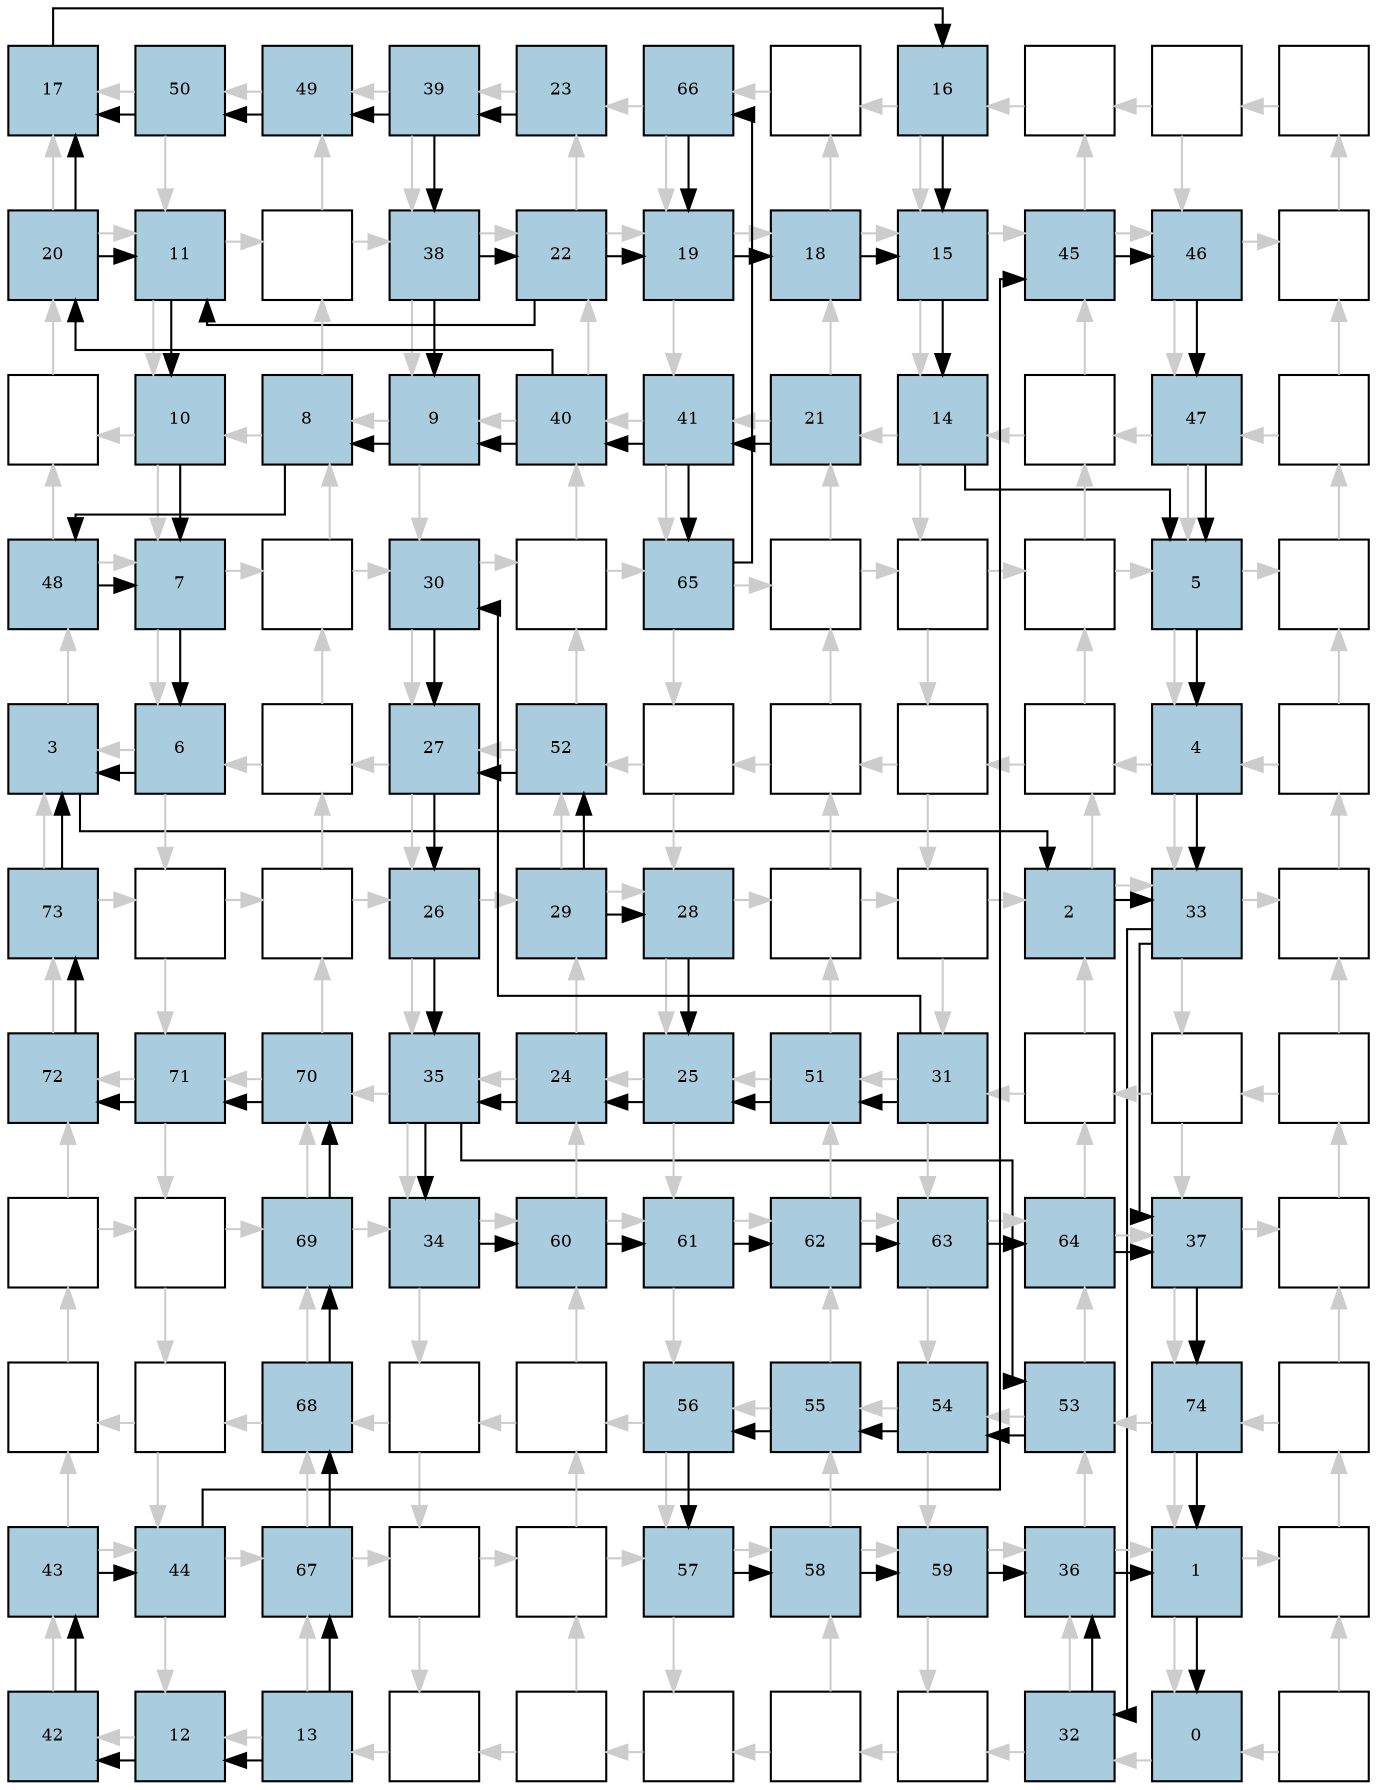 digraph layout{
rankdir=TB; 

splines=ortho; 

node [style=filled shape=square fixedsize=true width=0.6];
0[label="17", fontsize=8, fillcolor="#a9ccde"];
1[label="50", fontsize=8, fillcolor="#a9ccde"];
2[label="49", fontsize=8, fillcolor="#a9ccde"];
3[label="39", fontsize=8, fillcolor="#a9ccde"];
4[label="23", fontsize=8, fillcolor="#a9ccde"];
5[label="66", fontsize=8, fillcolor="#a9ccde"];
6[label="", fontsize=8, fillcolor="#ffffff"];
7[label="16", fontsize=8, fillcolor="#a9ccde"];
8[label="", fontsize=8, fillcolor="#ffffff"];
9[label="", fontsize=8, fillcolor="#ffffff"];
10[label="", fontsize=8, fillcolor="#ffffff"];
11[label="20", fontsize=8, fillcolor="#a9ccde"];
12[label="11", fontsize=8, fillcolor="#a9ccde"];
13[label="", fontsize=8, fillcolor="#ffffff"];
14[label="38", fontsize=8, fillcolor="#a9ccde"];
15[label="22", fontsize=8, fillcolor="#a9ccde"];
16[label="19", fontsize=8, fillcolor="#a9ccde"];
17[label="18", fontsize=8, fillcolor="#a9ccde"];
18[label="15", fontsize=8, fillcolor="#a9ccde"];
19[label="45", fontsize=8, fillcolor="#a9ccde"];
20[label="46", fontsize=8, fillcolor="#a9ccde"];
21[label="", fontsize=8, fillcolor="#ffffff"];
22[label="", fontsize=8, fillcolor="#ffffff"];
23[label="10", fontsize=8, fillcolor="#a9ccde"];
24[label="8", fontsize=8, fillcolor="#a9ccde"];
25[label="9", fontsize=8, fillcolor="#a9ccde"];
26[label="40", fontsize=8, fillcolor="#a9ccde"];
27[label="41", fontsize=8, fillcolor="#a9ccde"];
28[label="21", fontsize=8, fillcolor="#a9ccde"];
29[label="14", fontsize=8, fillcolor="#a9ccde"];
30[label="", fontsize=8, fillcolor="#ffffff"];
31[label="47", fontsize=8, fillcolor="#a9ccde"];
32[label="", fontsize=8, fillcolor="#ffffff"];
33[label="48", fontsize=8, fillcolor="#a9ccde"];
34[label="7", fontsize=8, fillcolor="#a9ccde"];
35[label="", fontsize=8, fillcolor="#ffffff"];
36[label="30", fontsize=8, fillcolor="#a9ccde"];
37[label="", fontsize=8, fillcolor="#ffffff"];
38[label="65", fontsize=8, fillcolor="#a9ccde"];
39[label="", fontsize=8, fillcolor="#ffffff"];
40[label="", fontsize=8, fillcolor="#ffffff"];
41[label="", fontsize=8, fillcolor="#ffffff"];
42[label="5", fontsize=8, fillcolor="#a9ccde"];
43[label="", fontsize=8, fillcolor="#ffffff"];
44[label="3", fontsize=8, fillcolor="#a9ccde"];
45[label="6", fontsize=8, fillcolor="#a9ccde"];
46[label="", fontsize=8, fillcolor="#ffffff"];
47[label="27", fontsize=8, fillcolor="#a9ccde"];
48[label="52", fontsize=8, fillcolor="#a9ccde"];
49[label="", fontsize=8, fillcolor="#ffffff"];
50[label="", fontsize=8, fillcolor="#ffffff"];
51[label="", fontsize=8, fillcolor="#ffffff"];
52[label="", fontsize=8, fillcolor="#ffffff"];
53[label="4", fontsize=8, fillcolor="#a9ccde"];
54[label="", fontsize=8, fillcolor="#ffffff"];
55[label="73", fontsize=8, fillcolor="#a9ccde"];
56[label="", fontsize=8, fillcolor="#ffffff"];
57[label="", fontsize=8, fillcolor="#ffffff"];
58[label="26", fontsize=8, fillcolor="#a9ccde"];
59[label="29", fontsize=8, fillcolor="#a9ccde"];
60[label="28", fontsize=8, fillcolor="#a9ccde"];
61[label="", fontsize=8, fillcolor="#ffffff"];
62[label="", fontsize=8, fillcolor="#ffffff"];
63[label="2", fontsize=8, fillcolor="#a9ccde"];
64[label="33", fontsize=8, fillcolor="#a9ccde"];
65[label="", fontsize=8, fillcolor="#ffffff"];
66[label="72", fontsize=8, fillcolor="#a9ccde"];
67[label="71", fontsize=8, fillcolor="#a9ccde"];
68[label="70", fontsize=8, fillcolor="#a9ccde"];
69[label="35", fontsize=8, fillcolor="#a9ccde"];
70[label="24", fontsize=8, fillcolor="#a9ccde"];
71[label="25", fontsize=8, fillcolor="#a9ccde"];
72[label="51", fontsize=8, fillcolor="#a9ccde"];
73[label="31", fontsize=8, fillcolor="#a9ccde"];
74[label="", fontsize=8, fillcolor="#ffffff"];
75[label="", fontsize=8, fillcolor="#ffffff"];
76[label="", fontsize=8, fillcolor="#ffffff"];
77[label="", fontsize=8, fillcolor="#ffffff"];
78[label="", fontsize=8, fillcolor="#ffffff"];
79[label="69", fontsize=8, fillcolor="#a9ccde"];
80[label="34", fontsize=8, fillcolor="#a9ccde"];
81[label="60", fontsize=8, fillcolor="#a9ccde"];
82[label="61", fontsize=8, fillcolor="#a9ccde"];
83[label="62", fontsize=8, fillcolor="#a9ccde"];
84[label="63", fontsize=8, fillcolor="#a9ccde"];
85[label="64", fontsize=8, fillcolor="#a9ccde"];
86[label="37", fontsize=8, fillcolor="#a9ccde"];
87[label="", fontsize=8, fillcolor="#ffffff"];
88[label="", fontsize=8, fillcolor="#ffffff"];
89[label="", fontsize=8, fillcolor="#ffffff"];
90[label="68", fontsize=8, fillcolor="#a9ccde"];
91[label="", fontsize=8, fillcolor="#ffffff"];
92[label="", fontsize=8, fillcolor="#ffffff"];
93[label="56", fontsize=8, fillcolor="#a9ccde"];
94[label="55", fontsize=8, fillcolor="#a9ccde"];
95[label="54", fontsize=8, fillcolor="#a9ccde"];
96[label="53", fontsize=8, fillcolor="#a9ccde"];
97[label="74", fontsize=8, fillcolor="#a9ccde"];
98[label="", fontsize=8, fillcolor="#ffffff"];
99[label="43", fontsize=8, fillcolor="#a9ccde"];
100[label="44", fontsize=8, fillcolor="#a9ccde"];
101[label="67", fontsize=8, fillcolor="#a9ccde"];
102[label="", fontsize=8, fillcolor="#ffffff"];
103[label="", fontsize=8, fillcolor="#ffffff"];
104[label="57", fontsize=8, fillcolor="#a9ccde"];
105[label="58", fontsize=8, fillcolor="#a9ccde"];
106[label="59", fontsize=8, fillcolor="#a9ccde"];
107[label="36", fontsize=8, fillcolor="#a9ccde"];
108[label="1", fontsize=8, fillcolor="#a9ccde"];
109[label="", fontsize=8, fillcolor="#ffffff"];
110[label="42", fontsize=8, fillcolor="#a9ccde"];
111[label="12", fontsize=8, fillcolor="#a9ccde"];
112[label="13", fontsize=8, fillcolor="#a9ccde"];
113[label="", fontsize=8, fillcolor="#ffffff"];
114[label="", fontsize=8, fillcolor="#ffffff"];
115[label="", fontsize=8, fillcolor="#ffffff"];
116[label="", fontsize=8, fillcolor="#ffffff"];
117[label="", fontsize=8, fillcolor="#ffffff"];
118[label="32", fontsize=8, fillcolor="#a9ccde"];
119[label="0", fontsize=8, fillcolor="#a9ccde"];
120[label="", fontsize=8, fillcolor="#ffffff"];
edge [constraint=false, style=vis];
1 -> 0 [color="#cccccc"];
1 -> 12 [color="#cccccc"];
2 -> 1 [color="#cccccc"];
3 -> 2 [color="#cccccc"];
3 -> 14 [color="#cccccc"];
4 -> 3 [color="#cccccc"];
5 -> 4 [color="#cccccc"];
5 -> 16 [color="#cccccc"];
6 -> 5 [color="#cccccc"];
7 -> 6 [color="#cccccc"];
7 -> 18 [color="#cccccc"];
8 -> 7 [color="#cccccc"];
9 -> 8 [color="#cccccc"];
9 -> 20 [color="#cccccc"];
10 -> 9 [color="#cccccc"];
11 -> 12 [color="#cccccc"];
11 -> 0 [color="#cccccc"];
12 -> 23 [color="#cccccc"];
12 -> 13 [color="#cccccc"];
13 -> 14 [color="#cccccc"];
13 -> 2 [color="#cccccc"];
14 -> 25 [color="#cccccc"];
14 -> 15 [color="#cccccc"];
15 -> 16 [color="#cccccc"];
15 -> 4 [color="#cccccc"];
16 -> 27 [color="#cccccc"];
16 -> 17 [color="#cccccc"];
17 -> 18 [color="#cccccc"];
17 -> 6 [color="#cccccc"];
18 -> 29 [color="#cccccc"];
18 -> 19 [color="#cccccc"];
19 -> 20 [color="#cccccc"];
19 -> 8 [color="#cccccc"];
20 -> 31 [color="#cccccc"];
20 -> 21 [color="#cccccc"];
21 -> 10 [color="#cccccc"];
22 -> 11 [color="#cccccc"];
23 -> 22 [color="#cccccc"];
23 -> 34 [color="#cccccc"];
24 -> 13 [color="#cccccc"];
24 -> 23 [color="#cccccc"];
25 -> 24 [color="#cccccc"];
25 -> 36 [color="#cccccc"];
26 -> 15 [color="#cccccc"];
26 -> 25 [color="#cccccc"];
27 -> 26 [color="#cccccc"];
27 -> 38 [color="#cccccc"];
28 -> 17 [color="#cccccc"];
28 -> 27 [color="#cccccc"];
29 -> 28 [color="#cccccc"];
29 -> 40 [color="#cccccc"];
30 -> 19 [color="#cccccc"];
30 -> 29 [color="#cccccc"];
31 -> 30 [color="#cccccc"];
31 -> 42 [color="#cccccc"];
32 -> 21 [color="#cccccc"];
32 -> 31 [color="#cccccc"];
33 -> 34 [color="#cccccc"];
33 -> 22 [color="#cccccc"];
34 -> 45 [color="#cccccc"];
34 -> 35 [color="#cccccc"];
35 -> 36 [color="#cccccc"];
35 -> 24 [color="#cccccc"];
36 -> 47 [color="#cccccc"];
36 -> 37 [color="#cccccc"];
37 -> 38 [color="#cccccc"];
37 -> 26 [color="#cccccc"];
38 -> 49 [color="#cccccc"];
38 -> 39 [color="#cccccc"];
39 -> 40 [color="#cccccc"];
39 -> 28 [color="#cccccc"];
40 -> 51 [color="#cccccc"];
40 -> 41 [color="#cccccc"];
41 -> 42 [color="#cccccc"];
41 -> 30 [color="#cccccc"];
42 -> 53 [color="#cccccc"];
42 -> 43 [color="#cccccc"];
43 -> 32 [color="#cccccc"];
44 -> 33 [color="#cccccc"];
45 -> 44 [color="#cccccc"];
45 -> 56 [color="#cccccc"];
46 -> 35 [color="#cccccc"];
46 -> 45 [color="#cccccc"];
47 -> 46 [color="#cccccc"];
47 -> 58 [color="#cccccc"];
48 -> 37 [color="#cccccc"];
48 -> 47 [color="#cccccc"];
49 -> 48 [color="#cccccc"];
49 -> 60 [color="#cccccc"];
50 -> 39 [color="#cccccc"];
50 -> 49 [color="#cccccc"];
51 -> 50 [color="#cccccc"];
51 -> 62 [color="#cccccc"];
52 -> 41 [color="#cccccc"];
52 -> 51 [color="#cccccc"];
53 -> 52 [color="#cccccc"];
53 -> 64 [color="#cccccc"];
54 -> 43 [color="#cccccc"];
54 -> 53 [color="#cccccc"];
55 -> 56 [color="#cccccc"];
55 -> 44 [color="#cccccc"];
56 -> 67 [color="#cccccc"];
56 -> 57 [color="#cccccc"];
57 -> 58 [color="#cccccc"];
57 -> 46 [color="#cccccc"];
58 -> 69 [color="#cccccc"];
58 -> 59 [color="#cccccc"];
59 -> 60 [color="#cccccc"];
59 -> 48 [color="#cccccc"];
60 -> 71 [color="#cccccc"];
60 -> 61 [color="#cccccc"];
61 -> 62 [color="#cccccc"];
61 -> 50 [color="#cccccc"];
62 -> 73 [color="#cccccc"];
62 -> 63 [color="#cccccc"];
63 -> 64 [color="#cccccc"];
63 -> 52 [color="#cccccc"];
64 -> 75 [color="#cccccc"];
64 -> 65 [color="#cccccc"];
65 -> 54 [color="#cccccc"];
66 -> 55 [color="#cccccc"];
67 -> 66 [color="#cccccc"];
67 -> 78 [color="#cccccc"];
68 -> 57 [color="#cccccc"];
68 -> 67 [color="#cccccc"];
69 -> 68 [color="#cccccc"];
69 -> 80 [color="#cccccc"];
70 -> 59 [color="#cccccc"];
70 -> 69 [color="#cccccc"];
71 -> 70 [color="#cccccc"];
71 -> 82 [color="#cccccc"];
72 -> 61 [color="#cccccc"];
72 -> 71 [color="#cccccc"];
73 -> 72 [color="#cccccc"];
73 -> 84 [color="#cccccc"];
74 -> 63 [color="#cccccc"];
74 -> 73 [color="#cccccc"];
75 -> 74 [color="#cccccc"];
75 -> 86 [color="#cccccc"];
76 -> 65 [color="#cccccc"];
76 -> 75 [color="#cccccc"];
77 -> 78 [color="#cccccc"];
77 -> 66 [color="#cccccc"];
78 -> 89 [color="#cccccc"];
78 -> 79 [color="#cccccc"];
79 -> 80 [color="#cccccc"];
79 -> 68 [color="#cccccc"];
80 -> 91 [color="#cccccc"];
80 -> 81 [color="#cccccc"];
81 -> 82 [color="#cccccc"];
81 -> 70 [color="#cccccc"];
82 -> 93 [color="#cccccc"];
82 -> 83 [color="#cccccc"];
83 -> 84 [color="#cccccc"];
83 -> 72 [color="#cccccc"];
84 -> 95 [color="#cccccc"];
84 -> 85 [color="#cccccc"];
85 -> 86 [color="#cccccc"];
85 -> 74 [color="#cccccc"];
86 -> 97 [color="#cccccc"];
86 -> 87 [color="#cccccc"];
87 -> 76 [color="#cccccc"];
88 -> 77 [color="#cccccc"];
89 -> 88 [color="#cccccc"];
89 -> 100 [color="#cccccc"];
90 -> 79 [color="#cccccc"];
90 -> 89 [color="#cccccc"];
91 -> 90 [color="#cccccc"];
91 -> 102 [color="#cccccc"];
92 -> 81 [color="#cccccc"];
92 -> 91 [color="#cccccc"];
93 -> 92 [color="#cccccc"];
93 -> 104 [color="#cccccc"];
94 -> 83 [color="#cccccc"];
94 -> 93 [color="#cccccc"];
95 -> 94 [color="#cccccc"];
95 -> 106 [color="#cccccc"];
96 -> 85 [color="#cccccc"];
96 -> 95 [color="#cccccc"];
97 -> 96 [color="#cccccc"];
97 -> 108 [color="#cccccc"];
98 -> 87 [color="#cccccc"];
98 -> 97 [color="#cccccc"];
99 -> 100 [color="#cccccc"];
99 -> 88 [color="#cccccc"];
100 -> 111 [color="#cccccc"];
100 -> 101 [color="#cccccc"];
101 -> 102 [color="#cccccc"];
101 -> 90 [color="#cccccc"];
102 -> 113 [color="#cccccc"];
102 -> 103 [color="#cccccc"];
103 -> 104 [color="#cccccc"];
103 -> 92 [color="#cccccc"];
104 -> 115 [color="#cccccc"];
104 -> 105 [color="#cccccc"];
105 -> 106 [color="#cccccc"];
105 -> 94 [color="#cccccc"];
106 -> 117 [color="#cccccc"];
106 -> 107 [color="#cccccc"];
107 -> 108 [color="#cccccc"];
107 -> 96 [color="#cccccc"];
108 -> 119 [color="#cccccc"];
108 -> 109 [color="#cccccc"];
109 -> 98 [color="#cccccc"];
110 -> 99 [color="#cccccc"];
111 -> 110 [color="#cccccc"];
112 -> 101 [color="#cccccc"];
112 -> 111 [color="#cccccc"];
113 -> 112 [color="#cccccc"];
114 -> 103 [color="#cccccc"];
114 -> 113 [color="#cccccc"];
115 -> 114 [color="#cccccc"];
116 -> 105 [color="#cccccc"];
116 -> 115 [color="#cccccc"];
117 -> 116 [color="#cccccc"];
118 -> 107 [color="#cccccc"];
118 -> 117 [color="#cccccc"];
119 -> 118 [color="#cccccc"];
120 -> 109 [color="#cccccc"];
120 -> 119 [color="#cccccc"];
111 -> 110;
110 -> 99;
99 -> 100;
100 -> 19;
19 -> 20;
20 -> 31;
31 -> 42;
29 -> 42;
11 -> 12;
15 -> 12;
24 -> 33;
33 -> 34;
23 -> 34;
69 -> 80;
64 -> 118;
63 -> 64;
53 -> 64;
73 -> 36;
59 -> 60;
26 -> 11;
4 -> 3;
12 -> 23;
3 -> 2;
2 -> 1;
1 -> 0;
11 -> 0;
17 -> 18;
7 -> 18;
14 -> 25;
26 -> 25;
3 -> 14;
14 -> 15;
58 -> 69;
70 -> 69;
34 -> 45;
60 -> 71;
73 -> 72;
72 -> 71;
36 -> 47;
59 -> 48;
48 -> 47;
118 -> 107;
69 -> 96;
96 -> 95;
95 -> 94;
94 -> 93;
93 -> 104;
104 -> 105;
105 -> 106;
106 -> 107;
71 -> 70;
80 -> 81;
81 -> 82;
82 -> 83;
83 -> 84;
84 -> 85;
85 -> 86;
64 -> 86;
25 -> 24;
27 -> 38;
38 -> 5;
5 -> 16;
15 -> 16;
27 -> 26;
28 -> 27;
112 -> 111;
16 -> 17;
0 -> 7;
18 -> 29;
112 -> 101;
101 -> 90;
90 -> 79;
79 -> 68;
68 -> 67;
67 -> 66;
66 -> 55;
55 -> 44;
45 -> 44;
107 -> 108;
86 -> 97;
97 -> 108;
42 -> 53;
44 -> 63;
108 -> 119;
47 -> 58;
edge [constraint=true, style=invis];
0 -> 11 -> 22 -> 33 -> 44 -> 55 -> 66 -> 77 -> 88 -> 99 -> 110;
1 -> 12 -> 23 -> 34 -> 45 -> 56 -> 67 -> 78 -> 89 -> 100 -> 111;
2 -> 13 -> 24 -> 35 -> 46 -> 57 -> 68 -> 79 -> 90 -> 101 -> 112;
3 -> 14 -> 25 -> 36 -> 47 -> 58 -> 69 -> 80 -> 91 -> 102 -> 113;
4 -> 15 -> 26 -> 37 -> 48 -> 59 -> 70 -> 81 -> 92 -> 103 -> 114;
5 -> 16 -> 27 -> 38 -> 49 -> 60 -> 71 -> 82 -> 93 -> 104 -> 115;
6 -> 17 -> 28 -> 39 -> 50 -> 61 -> 72 -> 83 -> 94 -> 105 -> 116;
7 -> 18 -> 29 -> 40 -> 51 -> 62 -> 73 -> 84 -> 95 -> 106 -> 117;
8 -> 19 -> 30 -> 41 -> 52 -> 63 -> 74 -> 85 -> 96 -> 107 -> 118;
9 -> 20 -> 31 -> 42 -> 53 -> 64 -> 75 -> 86 -> 97 -> 108 -> 119;
10 -> 21 -> 32 -> 43 -> 54 -> 65 -> 76 -> 87 -> 98 -> 109 -> 120;
rank = same { 0 -> 1 -> 2 -> 3 -> 4 -> 5 -> 6 -> 7 -> 8 -> 9 -> 10;};
rank = same { 11 -> 12 -> 13 -> 14 -> 15 -> 16 -> 17 -> 18 -> 19 -> 20 -> 21;};
rank = same { 22 -> 23 -> 24 -> 25 -> 26 -> 27 -> 28 -> 29 -> 30 -> 31 -> 32;};
rank = same { 33 -> 34 -> 35 -> 36 -> 37 -> 38 -> 39 -> 40 -> 41 -> 42 -> 43;};
rank = same { 44 -> 45 -> 46 -> 47 -> 48 -> 49 -> 50 -> 51 -> 52 -> 53 -> 54;};
rank = same { 55 -> 56 -> 57 -> 58 -> 59 -> 60 -> 61 -> 62 -> 63 -> 64 -> 65;};
rank = same { 66 -> 67 -> 68 -> 69 -> 70 -> 71 -> 72 -> 73 -> 74 -> 75 -> 76;};
rank = same { 77 -> 78 -> 79 -> 80 -> 81 -> 82 -> 83 -> 84 -> 85 -> 86 -> 87;};
rank = same { 88 -> 89 -> 90 -> 91 -> 92 -> 93 -> 94 -> 95 -> 96 -> 97 -> 98;};
rank = same { 99 -> 100 -> 101 -> 102 -> 103 -> 104 -> 105 -> 106 -> 107 -> 108 -> 109;};
rank = same { 110 -> 111 -> 112 -> 113 -> 114 -> 115 -> 116 -> 117 -> 118 -> 119 -> 120;};
}
